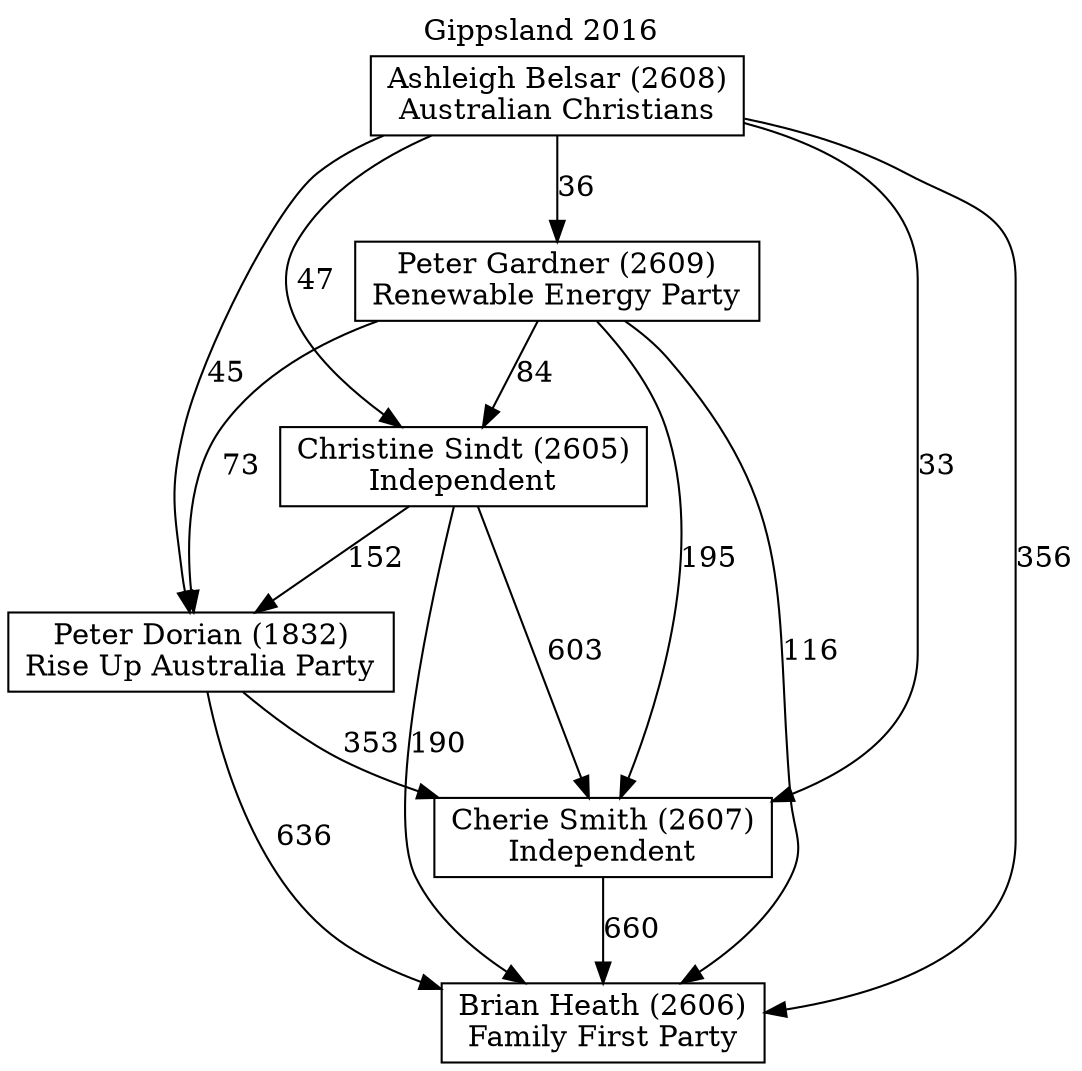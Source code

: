 // House preference flow
digraph "Brian Heath (2606)_Gippsland_2016" {
	graph [label="Gippsland 2016" labelloc=t mclimit=10]
	node [shape=box]
	"Brian Heath (2606)" [label="Brian Heath (2606)
Family First Party"]
	"Peter Gardner (2609)" [label="Peter Gardner (2609)
Renewable Energy Party"]
	"Peter Dorian (1832)" [label="Peter Dorian (1832)
Rise Up Australia Party"]
	"Christine Sindt (2605)" [label="Christine Sindt (2605)
Independent"]
	"Cherie Smith (2607)" [label="Cherie Smith (2607)
Independent"]
	"Ashleigh Belsar (2608)" [label="Ashleigh Belsar (2608)
Australian Christians"]
	"Ashleigh Belsar (2608)" -> "Peter Gardner (2609)" [label=36]
	"Peter Gardner (2609)" -> "Peter Dorian (1832)" [label=73]
	"Peter Dorian (1832)" -> "Cherie Smith (2607)" [label=353]
	"Ashleigh Belsar (2608)" -> "Christine Sindt (2605)" [label=47]
	"Peter Gardner (2609)" -> "Christine Sindt (2605)" [label=84]
	"Christine Sindt (2605)" -> "Brian Heath (2606)" [label=190]
	"Cherie Smith (2607)" -> "Brian Heath (2606)" [label=660]
	"Christine Sindt (2605)" -> "Cherie Smith (2607)" [label=603]
	"Peter Gardner (2609)" -> "Brian Heath (2606)" [label=116]
	"Ashleigh Belsar (2608)" -> "Peter Dorian (1832)" [label=45]
	"Peter Gardner (2609)" -> "Cherie Smith (2607)" [label=195]
	"Christine Sindt (2605)" -> "Peter Dorian (1832)" [label=152]
	"Peter Dorian (1832)" -> "Brian Heath (2606)" [label=636]
	"Ashleigh Belsar (2608)" -> "Brian Heath (2606)" [label=356]
	"Ashleigh Belsar (2608)" -> "Cherie Smith (2607)" [label=33]
}
